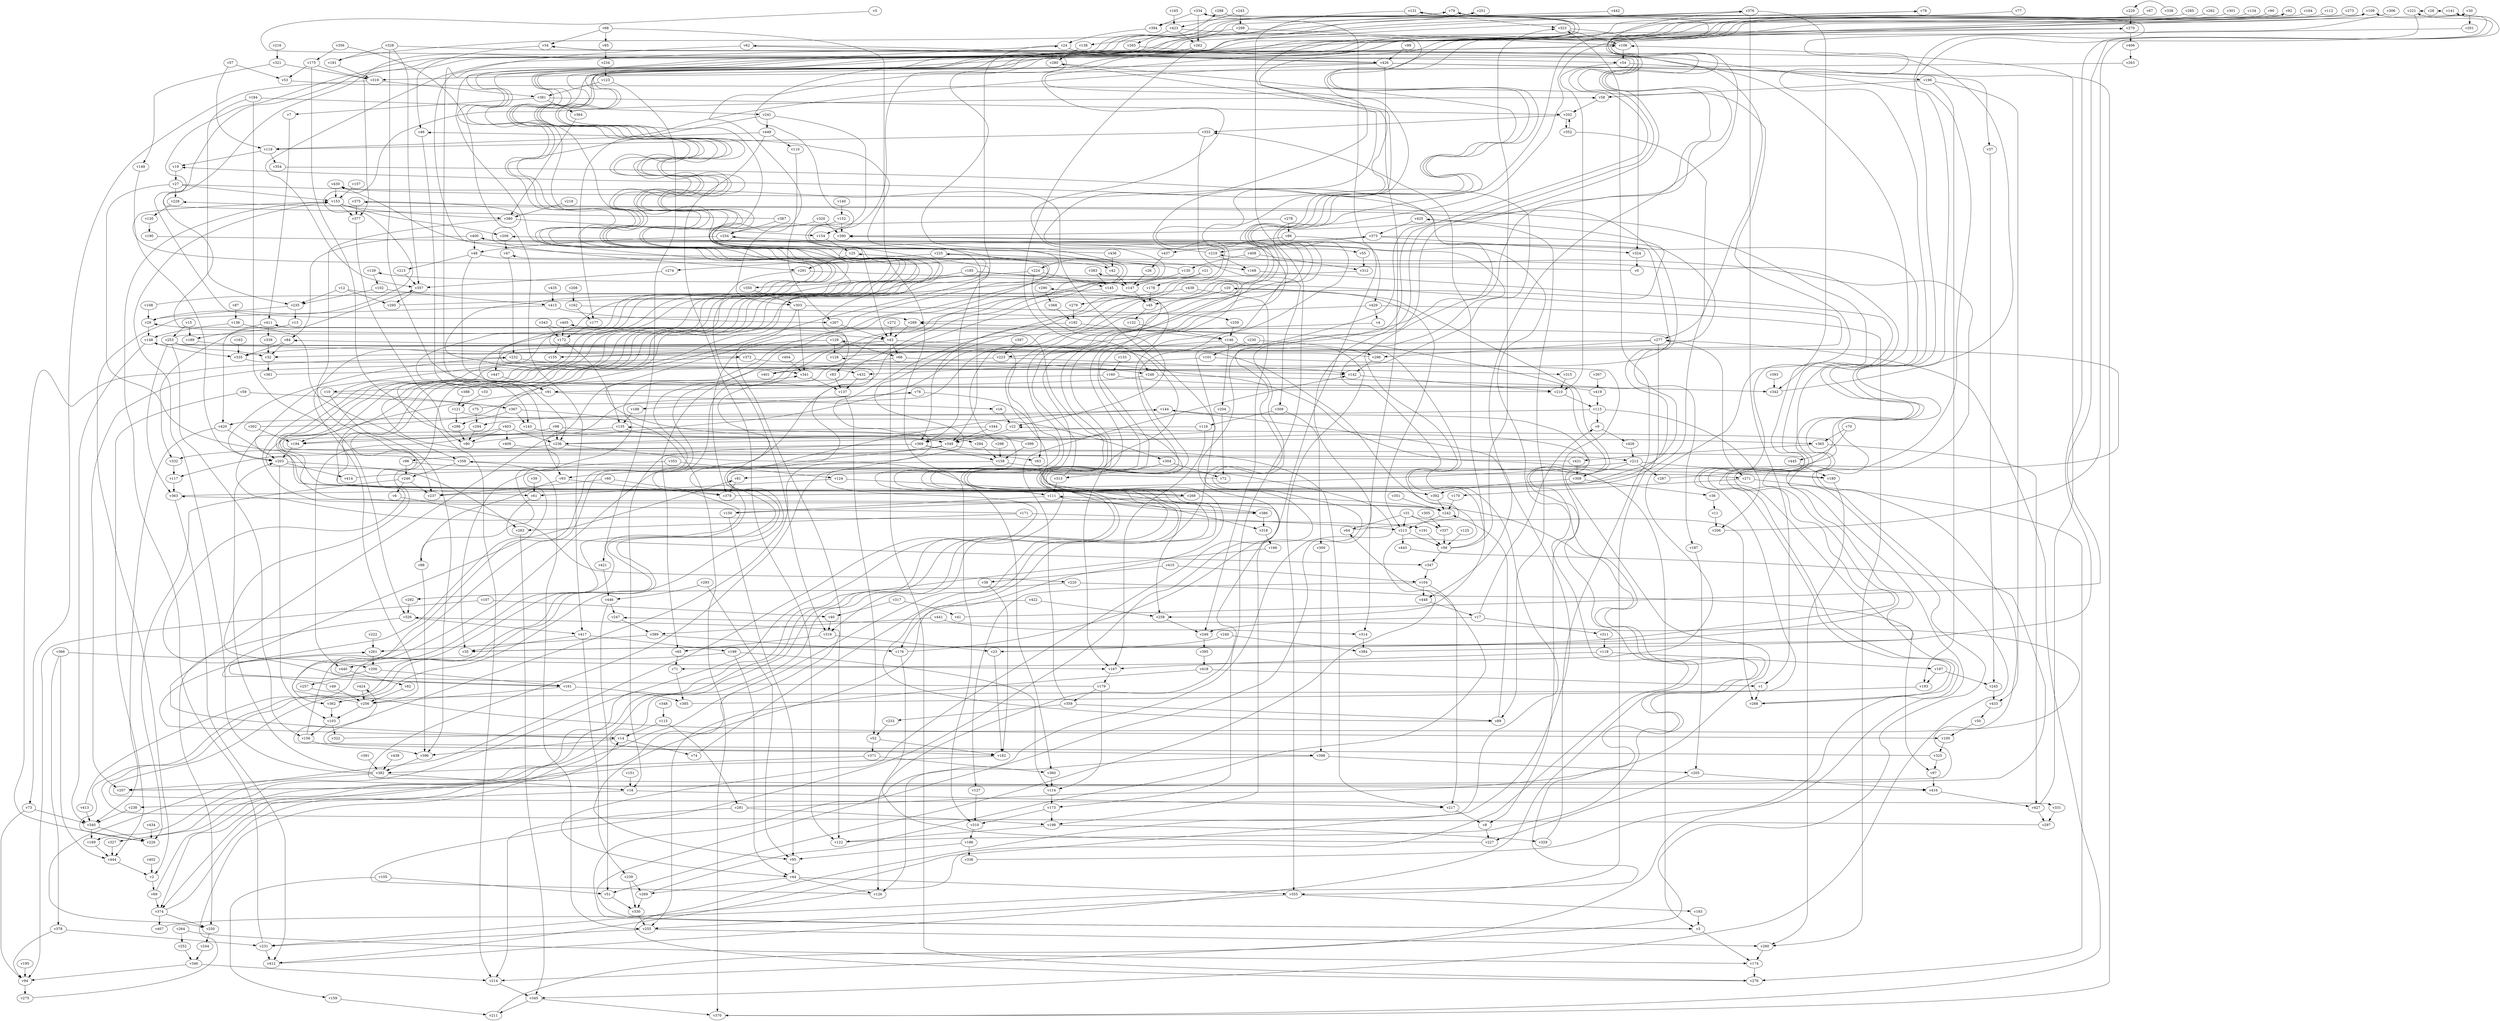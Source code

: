 // Benchmark game 665 - 450 vertices
// time_bound: 10
// targets: v66
digraph G {
    v0 [name="v0", player=1];
    v1 [name="v1", player=0];
    v2 [name="v2", player=0];
    v3 [name="v3", player=0];
    v4 [name="v4", player=0];
    v5 [name="v5", player=1];
    v6 [name="v6", player=0];
    v7 [name="v7", player=0];
    v8 [name="v8", player=1];
    v9 [name="v9", player=0];
    v10 [name="v10", player=0];
    v11 [name="v11", player=0];
    v12 [name="v12", player=1];
    v13 [name="v13", player=0];
    v14 [name="v14", player=1];
    v15 [name="v15", player=0];
    v16 [name="v16", player=0];
    v17 [name="v17", player=1];
    v18 [name="v18", player=1];
    v19 [name="v19", player=1];
    v20 [name="v20", player=0];
    v21 [name="v21", player=1];
    v22 [name="v22", player=1];
    v23 [name="v23", player=1];
    v24 [name="v24", player=0];
    v25 [name="v25", player=1];
    v26 [name="v26", player=0];
    v27 [name="v27", player=0];
    v28 [name="v28", player=0];
    v29 [name="v29", player=0];
    v30 [name="v30", player=0];
    v31 [name="v31", player=1];
    v32 [name="v32", player=1];
    v33 [name="v33", player=0];
    v34 [name="v34", player=1];
    v35 [name="v35", player=0];
    v36 [name="v36", player=0];
    v37 [name="v37", player=1];
    v38 [name="v38", player=0];
    v39 [name="v39", player=1];
    v40 [name="v40", player=0];
    v41 [name="v41", player=1];
    v42 [name="v42", player=1];
    v43 [name="v43", player=0];
    v44 [name="v44", player=1];
    v45 [name="v45", player=1];
    v46 [name="v46", player=1];
    v47 [name="v47", player=0];
    v48 [name="v48", player=1];
    v49 [name="v49", player=1];
    v50 [name="v50", player=1];
    v51 [name="v51", player=0];
    v52 [name="v52", player=1];
    v53 [name="v53", player=1];
    v54 [name="v54", player=0];
    v55 [name="v55", player=1];
    v56 [name="v56", player=1];
    v57 [name="v57", player=1];
    v58 [name="v58", player=0];
    v59 [name="v59", player=1];
    v60 [name="v60", player=0];
    v61 [name="v61", player=1];
    v62 [name="v62", player=0];
    v63 [name="v63", player=0];
    v64 [name="v64", player=1];
    v65 [name="v65", player=0];
    v66 [name="v66", player=0, target=1];
    v67 [name="v67", player=1];
    v68 [name="v68", player=1];
    v69 [name="v69", player=1];
    v70 [name="v70", player=0];
    v71 [name="v71", player=0];
    v72 [name="v72", player=0];
    v73 [name="v73", player=0];
    v74 [name="v74", player=0];
    v75 [name="v75", player=1];
    v76 [name="v76", player=1];
    v77 [name="v77", player=0];
    v78 [name="v78", player=0];
    v79 [name="v79", player=0];
    v80 [name="v80", player=1];
    v81 [name="v81", player=1];
    v82 [name="v82", player=0];
    v83 [name="v83", player=1];
    v84 [name="v84", player=1];
    v85 [name="v85", player=1];
    v86 [name="v86", player=0];
    v87 [name="v87", player=0];
    v88 [name="v88", player=0];
    v89 [name="v89", player=1];
    v90 [name="v90", player=1];
    v91 [name="v91", player=1];
    v92 [name="v92", player=0];
    v93 [name="v93", player=1];
    v94 [name="v94", player=0];
    v95 [name="v95", player=1];
    v96 [name="v96", player=0];
    v97 [name="v97", player=1];
    v98 [name="v98", player=0];
    v99 [name="v99", player=0];
    v100 [name="v100", player=0];
    v101 [name="v101", player=0];
    v102 [name="v102", player=1];
    v103 [name="v103", player=0];
    v104 [name="v104", player=0];
    v105 [name="v105", player=0];
    v106 [name="v106", player=1];
    v107 [name="v107", player=1];
    v108 [name="v108", player=1];
    v109 [name="v109", player=0];
    v110 [name="v110", player=0];
    v111 [name="v111", player=1];
    v112 [name="v112", player=0];
    v113 [name="v113", player=1];
    v114 [name="v114", player=0];
    v115 [name="v115", player=1];
    v116 [name="v116", player=0];
    v117 [name="v117", player=0];
    v118 [name="v118", player=1];
    v119 [name="v119", player=0];
    v120 [name="v120", player=0];
    v121 [name="v121", player=0];
    v122 [name="v122", player=0];
    v123 [name="v123", player=0];
    v124 [name="v124", player=0];
    v125 [name="v125", player=1];
    v126 [name="v126", player=0];
    v127 [name="v127", player=1];
    v128 [name="v128", player=0];
    v129 [name="v129", player=0];
    v130 [name="v130", player=1];
    v131 [name="v131", player=0];
    v132 [name="v132", player=1];
    v133 [name="v133", player=0];
    v134 [name="v134", player=0];
    v135 [name="v135", player=0];
    v136 [name="v136", player=1];
    v137 [name="v137", player=0];
    v138 [name="v138", player=0];
    v139 [name="v139", player=1];
    v140 [name="v140", player=1];
    v141 [name="v141", player=0];
    v142 [name="v142", player=1];
    v143 [name="v143", player=0];
    v144 [name="v144", player=1];
    v145 [name="v145", player=1];
    v146 [name="v146", player=0];
    v147 [name="v147", player=0];
    v148 [name="v148", player=1];
    v149 [name="v149", player=1];
    v150 [name="v150", player=0];
    v151 [name="v151", player=0];
    v152 [name="v152", player=0];
    v153 [name="v153", player=1];
    v154 [name="v154", player=0];
    v155 [name="v155", player=1];
    v156 [name="v156", player=0];
    v157 [name="v157", player=1];
    v158 [name="v158", player=1];
    v159 [name="v159", player=1];
    v160 [name="v160", player=0];
    v161 [name="v161", player=0];
    v162 [name="v162", player=1];
    v163 [name="v163", player=1];
    v164 [name="v164", player=0];
    v165 [name="v165", player=1];
    v166 [name="v166", player=1];
    v167 [name="v167", player=0];
    v168 [name="v168", player=0];
    v169 [name="v169", player=1];
    v170 [name="v170", player=1];
    v171 [name="v171", player=1];
    v172 [name="v172", player=0];
    v173 [name="v173", player=1];
    v174 [name="v174", player=0];
    v175 [name="v175", player=0];
    v176 [name="v176", player=1];
    v177 [name="v177", player=0];
    v178 [name="v178", player=0];
    v179 [name="v179", player=1];
    v180 [name="v180", player=1];
    v181 [name="v181", player=0];
    v182 [name="v182", player=1];
    v183 [name="v183", player=1];
    v184 [name="v184", player=1];
    v185 [name="v185", player=1];
    v186 [name="v186", player=0];
    v187 [name="v187", player=0];
    v188 [name="v188", player=1];
    v189 [name="v189", player=0];
    v190 [name="v190", player=1];
    v191 [name="v191", player=1];
    v192 [name="v192", player=1];
    v193 [name="v193", player=1];
    v194 [name="v194", player=1];
    v195 [name="v195", player=0];
    v196 [name="v196", player=1];
    v197 [name="v197", player=1];
    v198 [name="v198", player=1];
    v199 [name="v199", player=1];
    v200 [name="v200", player=0];
    v201 [name="v201", player=1];
    v202 [name="v202", player=1];
    v203 [name="v203", player=0];
    v204 [name="v204", player=1];
    v205 [name="v205", player=1];
    v206 [name="v206", player=1];
    v207 [name="v207", player=1];
    v208 [name="v208", player=1];
    v209 [name="v209", player=0];
    v210 [name="v210", player=1];
    v211 [name="v211", player=1];
    v212 [name="v212", player=1];
    v213 [name="v213", player=1];
    v214 [name="v214", player=1];
    v215 [name="v215", player=1];
    v216 [name="v216", player=1];
    v217 [name="v217", player=1];
    v218 [name="v218", player=1];
    v219 [name="v219", player=1];
    v220 [name="v220", player=0];
    v221 [name="v221", player=0];
    v222 [name="v222", player=1];
    v223 [name="v223", player=0];
    v224 [name="v224", player=1];
    v225 [name="v225", player=0];
    v226 [name="v226", player=1];
    v227 [name="v227", player=0];
    v228 [name="v228", player=1];
    v229 [name="v229", player=0];
    v230 [name="v230", player=0];
    v231 [name="v231", player=1];
    v232 [name="v232", player=1];
    v233 [name="v233", player=1];
    v234 [name="v234", player=0];
    v235 [name="v235", player=0];
    v236 [name="v236", player=1];
    v237 [name="v237", player=1];
    v238 [name="v238", player=1];
    v239 [name="v239", player=1];
    v240 [name="v240", player=1];
    v241 [name="v241", player=0];
    v242 [name="v242", player=1];
    v243 [name="v243", player=0];
    v244 [name="v244", player=0];
    v245 [name="v245", player=1];
    v246 [name="v246", player=1];
    v247 [name="v247", player=0];
    v248 [name="v248", player=0];
    v249 [name="v249", player=0];
    v250 [name="v250", player=0];
    v251 [name="v251", player=0];
    v252 [name="v252", player=0];
    v253 [name="v253", player=1];
    v254 [name="v254", player=1];
    v255 [name="v255", player=0];
    v256 [name="v256", player=1];
    v257 [name="v257", player=0];
    v258 [name="v258", player=1];
    v259 [name="v259", player=1];
    v260 [name="v260", player=0];
    v261 [name="v261", player=1];
    v262 [name="v262", player=1];
    v263 [name="v263", player=0];
    v264 [name="v264", player=1];
    v265 [name="v265", player=0];
    v266 [name="v266", player=0];
    v267 [name="v267", player=1];
    v268 [name="v268", player=0];
    v269 [name="v269", player=1];
    v270 [name="v270", player=1];
    v271 [name="v271", player=1];
    v272 [name="v272", player=0];
    v273 [name="v273", player=1];
    v274 [name="v274", player=0];
    v275 [name="v275", player=0];
    v276 [name="v276", player=1];
    v277 [name="v277", player=0];
    v278 [name="v278", player=1];
    v279 [name="v279", player=0];
    v280 [name="v280", player=1];
    v281 [name="v281", player=0];
    v282 [name="v282", player=1];
    v283 [name="v283", player=1];
    v284 [name="v284", player=0];
    v285 [name="v285", player=0];
    v286 [name="v286", player=0];
    v287 [name="v287", player=1];
    v288 [name="v288", player=1];
    v289 [name="v289", player=0];
    v290 [name="v290", player=0];
    v291 [name="v291", player=1];
    v292 [name="v292", player=1];
    v293 [name="v293", player=0];
    v294 [name="v294", player=1];
    v295 [name="v295", player=0];
    v296 [name="v296", player=1];
    v297 [name="v297", player=1];
    v298 [name="v298", player=0];
    v299 [name="v299", player=0];
    v300 [name="v300", player=1];
    v301 [name="v301", player=0];
    v302 [name="v302", player=1];
    v303 [name="v303", player=1];
    v304 [name="v304", player=1];
    v305 [name="v305", player=0];
    v306 [name="v306", player=1];
    v307 [name="v307", player=0];
    v308 [name="v308", player=0];
    v309 [name="v309", player=1];
    v310 [name="v310", player=1];
    v311 [name="v311", player=0];
    v312 [name="v312", player=0];
    v313 [name="v313", player=1];
    v314 [name="v314", player=0];
    v315 [name="v315", player=1];
    v316 [name="v316", player=1];
    v317 [name="v317", player=1];
    v318 [name="v318", player=1];
    v319 [name="v319", player=1];
    v320 [name="v320", player=0];
    v321 [name="v321", player=0];
    v322 [name="v322", player=1];
    v323 [name="v323", player=1];
    v324 [name="v324", player=0];
    v325 [name="v325", player=1];
    v326 [name="v326", player=1];
    v327 [name="v327", player=1];
    v328 [name="v328", player=0];
    v329 [name="v329", player=0];
    v330 [name="v330", player=0];
    v331 [name="v331", player=1];
    v332 [name="v332", player=0];
    v333 [name="v333", player=1];
    v334 [name="v334", player=0];
    v335 [name="v335", player=0];
    v336 [name="v336", player=0];
    v337 [name="v337", player=1];
    v338 [name="v338", player=1];
    v339 [name="v339", player=1];
    v340 [name="v340", player=1];
    v341 [name="v341", player=1];
    v342 [name="v342", player=1];
    v343 [name="v343", player=1];
    v344 [name="v344", player=0];
    v345 [name="v345", player=0];
    v346 [name="v346", player=0];
    v347 [name="v347", player=1];
    v348 [name="v348", player=0];
    v349 [name="v349", player=0];
    v350 [name="v350", player=1];
    v351 [name="v351", player=0];
    v352 [name="v352", player=1];
    v353 [name="v353", player=0];
    v354 [name="v354", player=0];
    v355 [name="v355", player=1];
    v356 [name="v356", player=1];
    v357 [name="v357", player=1];
    v358 [name="v358", player=0];
    v359 [name="v359", player=0];
    v360 [name="v360", player=0];
    v361 [name="v361", player=0];
    v362 [name="v362", player=0];
    v363 [name="v363", player=1];
    v364 [name="v364", player=1];
    v365 [name="v365", player=0];
    v366 [name="v366", player=0];
    v367 [name="v367", player=1];
    v368 [name="v368", player=1];
    v369 [name="v369", player=0];
    v370 [name="v370", player=0];
    v371 [name="v371", player=0];
    v372 [name="v372", player=0];
    v373 [name="v373", player=1];
    v374 [name="v374", player=1];
    v375 [name="v375", player=1];
    v376 [name="v376", player=1];
    v377 [name="v377", player=0];
    v378 [name="v378", player=1];
    v379 [name="v379", player=1];
    v380 [name="v380", player=1];
    v381 [name="v381", player=1];
    v382 [name="v382", player=0];
    v383 [name="v383", player=0];
    v384 [name="v384", player=0];
    v385 [name="v385", player=1];
    v386 [name="v386", player=0];
    v387 [name="v387", player=0];
    v388 [name="v388", player=0];
    v389 [name="v389", player=0];
    v390 [name="v390", player=0];
    v391 [name="v391", player=1];
    v392 [name="v392", player=1];
    v393 [name="v393", player=1];
    v394 [name="v394", player=0];
    v395 [name="v395", player=1];
    v396 [name="v396", player=1];
    v397 [name="v397", player=1];
    v398 [name="v398", player=1];
    v399 [name="v399", player=0];
    v400 [name="v400", player=0];
    v401 [name="v401", player=0];
    v402 [name="v402", player=0];
    v403 [name="v403", player=0];
    v404 [name="v404", player=0];
    v405 [name="v405", player=1];
    v406 [name="v406", player=0];
    v407 [name="v407", player=1];
    v408 [name="v408", player=1];
    v409 [name="v409", player=0];
    v410 [name="v410", player=1];
    v411 [name="v411", player=0];
    v412 [name="v412", player=0];
    v413 [name="v413", player=0];
    v414 [name="v414", player=1];
    v415 [name="v415", player=0];
    v416 [name="v416", player=1];
    v417 [name="v417", player=0];
    v418 [name="v418", player=1];
    v419 [name="v419", player=1];
    v420 [name="v420", player=0];
    v421 [name="v421", player=0];
    v422 [name="v422", player=1];
    v423 [name="v423", player=1];
    v424 [name="v424", player=0];
    v425 [name="v425", player=0];
    v426 [name="v426", player=0];
    v427 [name="v427", player=0];
    v428 [name="v428", player=0];
    v429 [name="v429", player=1];
    v430 [name="v430", player=0];
    v431 [name="v431", player=0];
    v432 [name="v432", player=0];
    v433 [name="v433", player=1];
    v434 [name="v434", player=1];
    v435 [name="v435", player=0];
    v436 [name="v436", player=1];
    v437 [name="v437", player=0];
    v438 [name="v438", player=1];
    v439 [name="v439", player=0];
    v440 [name="v440", player=0];
    v441 [name="v441", player=1];
    v442 [name="v442", player=0];
    v443 [name="v443", player=0];
    v444 [name="v444", player=0];
    v445 [name="v445", player=1];
    v446 [name="v446", player=1];
    v447 [name="v447", player=0];
    v448 [name="v448", player=1];
    v449 [name="v449", player=1];

    v0 -> v153 [constraint="t < 5"];
    v1 -> v268;
    v2 -> v69;
    v3 -> v376 [constraint="t >= 1"];
    v4 -> v335 [constraint="t >= 5"];
    v5 -> v54 [constraint="t >= 5"];
    v6 -> v220 [constraint="t < 10"];
    v7 -> v411;
    v8 -> v227;
    v9 -> v428;
    v10 -> v367;
    v11 -> v206;
    v12 -> v182 [constraint="t >= 3"];
    v13 -> v189 [constraint="t mod 2 == 0"];
    v14 -> v261 [constraint="t mod 3 == 2"];
    v15 -> v253;
    v16 -> v22;
    v17 -> v9;
    v18 -> v238;
    v19 -> v27;
    v20 -> v45;
    v21 -> v61 [constraint="t mod 4 == 3"];
    v22 -> v349;
    v23 -> v182;
    v24 -> v214 [constraint="t >= 3"];
    v25 -> v291;
    v26 -> v147;
    v27 -> v228;
    v28 -> v221 [constraint="t mod 4 == 3"];
    v29 -> v58 [constraint="t < 9"];
    v30 -> v201;
    v31 -> v337;
    v32 -> v361;
    v33 -> v121;
    v34 -> v46;
    v35 -> v390 [constraint="t < 15"];
    v36 -> v11;
    v37 -> v245;
    v38 -> v182;
    v39 -> v61;
    v40 -> v316;
    v41 -> v221 [constraint="t < 5"];
    v42 -> v224 [constraint="t >= 2"];
    v43 -> v66;
    v44 -> v269;
    v45 -> v132;
    v46 -> v93;
    v47 -> v232;
    v48 -> v215;
    v49 -> v225 [constraint="t >= 5"];
    v50 -> v100;
    v51 -> v330;
    v52 -> v182;
    v53 -> v71 [constraint="t >= 2"];
    v54 -> v196;
    v55 -> v312;
    v56 -> v347;
    v57 -> v53;
    v58 -> v202;
    v59 -> v444;
    v60 -> v237;
    v61 -> v347 [constraint="t mod 3 == 2"];
    v62 -> v236;
    v63 -> v95 [constraint="t mod 5 == 1"];
    v64 -> v131 [constraint="t >= 1"];
    v65 -> v71;
    v66 -> v401;
    v67 -> v191 [constraint="t mod 2 == 1"];
    v68 -> v310;
    v69 -> v383 [constraint="t >= 3"];
    v70 -> v445;
    v71 -> v385;
    v72 -> v358 [constraint="t mod 3 == 0"];
    v73 -> v340;
    v74 -> v270 [constraint="t mod 2 == 1"];
    v75 -> v92 [constraint="t >= 5"];
    v76 -> v63;
    v77 -> v315 [constraint="t mod 5 == 4"];
    v78 -> v357 [constraint="t mod 5 == 3"];
    v79 -> v266 [constraint="t mod 2 == 0"];
    v80 -> v280 [constraint="t < 7"];
    v81 -> v379;
    v82 -> v256;
    v83 -> v137;
    v84 -> v335;
    v85 -> v234;
    v86 -> v429;
    v87 -> v136;
    v88 -> v76 [constraint="t >= 4"];
    v89 -> v242;
    v90 -> v398 [constraint="t mod 3 == 1"];
    v91 -> v16;
    v92 -> v412 [constraint="t < 13"];
    v93 -> v88;
    v94 -> v275;
    v95 -> v44;
    v96 -> v3 [constraint="t < 14"];
    v97 -> v416;
    v98 -> v440;
    v99 -> v426;
    v100 -> v325;
    v101 -> v432;
    v102 -> v415;
    v103 -> v322;
    v104 -> v127;
    v105 -> v51;
    v106 -> v54;
    v107 -> v40;
    v108 -> v45 [constraint="t mod 2 == 1"];
    v109 -> v390 [constraint="t >= 2"];
    v110 -> v267;
    v111 -> v148 [constraint="t < 12"];
    v112 -> v386 [constraint="t mod 3 == 0"];
    v113 -> v206;
    v114 -> v173;
    v115 -> v14;
    v116 -> v369;
    v117 -> v363;
    v118 -> v197;
    v119 -> v354;
    v120 -> v190;
    v121 -> v304 [constraint="t < 12"];
    v122 -> v289 [constraint="t mod 5 == 0"];
    v123 -> v381;
    v124 -> v61;
    v125 -> v56;
    v126 -> v29 [constraint="t mod 5 == 4"];
    v127 -> v310;
    v128 -> v430 [constraint="t < 5"];
    v129 -> v379;
    v130 -> v430 [constraint="t mod 3 == 1"];
    v131 -> v173;
    v132 -> v146;
    v133 -> v160;
    v134 -> v362 [constraint="t >= 1"];
    v135 -> v194;
    v136 -> v148;
    v137 -> v52;
    v138 -> v280;
    v139 -> v102;
    v140 -> v152;
    v141 -> v28 [constraint="t < 10"];
    v142 -> v210;
    v143 -> v89 [constraint="t mod 4 == 0"];
    v144 -> v448;
    v145 -> v432 [constraint="t >= 4"];
    v146 -> v204;
    v147 -> v45;
    v148 -> v340;
    v149 -> v203;
    v150 -> v95;
    v151 -> v18;
    v152 -> v303;
    v153 -> v380;
    v154 -> v25;
    v155 -> v139 [constraint="t >= 4"];
    v156 -> v47 [constraint="t < 15"];
    v157 -> v153;
    v158 -> v3;
    v159 -> v211;
    v160 -> v342;
    v161 -> v81 [constraint="t mod 3 == 0"];
    v162 -> v316 [constraint="t >= 3"];
    v163 -> v335;
    v164 -> v250 [constraint="t < 7"];
    v165 -> v423;
    v166 -> v327 [constraint="t < 8"];
    v167 -> v179;
    v168 -> v268 [constraint="t >= 4"];
    v169 -> v444;
    v170 -> v242;
    v171 -> v376 [constraint="t mod 3 == 0"];
    v172 -> v155;
    v173 -> v310;
    v174 -> v276;
    v175 -> v319;
    v176 -> v111 [constraint="t < 11"];
    v177 -> v172;
    v178 -> v45;
    v179 -> v334 [constraint="t < 15"];
    v180 -> v128 [constraint="t < 5"];
    v181 -> v288 [constraint="t mod 3 == 0"];
    v182 -> v374 [constraint="t mod 2 == 1"];
    v183 -> v3;
    v184 -> v235;
    v185 -> v111 [constraint="t mod 2 == 0"];
    v186 -> v336;
    v187 -> v205;
    v188 -> v135;
    v189 -> v51 [constraint="t < 10"];
    v190 -> v231 [constraint="t < 10"];
    v191 -> v56;
    v192 -> v369;
    v193 -> v362 [constraint="t mod 4 == 0"];
    v194 -> v203;
    v195 -> v94;
    v196 -> v193;
    v197 -> v193;
    v198 -> v122;
    v199 -> v44;
    v200 -> v161;
    v201 -> v271 [constraint="t < 13"];
    v202 -> v352;
    v203 -> v414;
    v204 -> v72;
    v205 -> v416;
    v206 -> v141 [constraint="t mod 2 == 1"];
    v207 -> v219 [constraint="t < 12"];
    v208 -> v162;
    v209 -> v47;
    v210 -> v113;
    v211 -> v79 [constraint="t >= 2"];
    v212 -> v180;
    v213 -> v56;
    v214 -> v345;
    v215 -> v357;
    v216 -> v321;
    v217 -> v8;
    v218 -> v380;
    v219 -> v254 [constraint="t mod 2 == 0"];
    v220 -> v97;
    v221 -> v345 [constraint="t < 8"];
    v222 -> v261;
    v223 -> v65;
    v224 -> v350;
    v225 -> v168;
    v226 -> v232 [constraint="t < 11"];
    v227 -> v109 [constraint="t < 13"];
    v228 -> v120;
    v229 -> v270;
    v230 -> v296;
    v231 -> v412;
    v232 -> v203;
    v233 -> v52;
    v234 -> v123;
    v235 -> v13;
    v236 -> v332;
    v237 -> v228 [constraint="t mod 2 == 1"];
    v238 -> v340;
    v239 -> v330;
    v240 -> v384;
    v241 -> v210 [constraint="t < 13"];
    v242 -> v213;
    v243 -> v299;
    v244 -> v346;
    v245 -> v433;
    v246 -> v237;
    v247 -> v389;
    v248 -> v91;
    v249 -> v395;
    v250 -> v244;
    v251 -> v289 [constraint="t mod 5 == 1"];
    v252 -> v346;
    v253 -> v24 [constraint="t < 15"];
    v254 -> v48;
    v255 -> v260;
    v256 -> v46 [constraint="t < 13"];
    v257 -> v100 [constraint="t >= 4"];
    v258 -> v249;
    v259 -> v146;
    v260 -> v174;
    v261 -> v200;
    v262 -> v14 [constraint="t >= 1"];
    v263 -> v392 [constraint="t >= 4"];
    v264 -> v174 [constraint="t < 7"];
    v265 -> v237 [constraint="t >= 1"];
    v266 -> v242;
    v267 -> v43;
    v268 -> v25 [constraint="t < 7"];
    v269 -> v64 [constraint="t >= 4"];
    v270 -> v406;
    v271 -> v276;
    v272 -> v43;
    v273 -> v374 [constraint="t >= 2"];
    v274 -> v357;
    v275 -> v14 [constraint="t >= 4"];
    v276 -> v84 [constraint="t >= 1"];
    v277 -> v355;
    v278 -> v242 [constraint="t < 8"];
    v279 -> v192;
    v280 -> v169 [constraint="t < 13"];
    v281 -> v20 [constraint="t >= 2"];
    v282 -> v55 [constraint="t < 8"];
    v283 -> v345;
    v284 -> v158;
    v285 -> v365 [constraint="t mod 5 == 4"];
    v286 -> v80;
    v287 -> v22 [constraint="t >= 5"];
    v288 -> v416 [constraint="t < 11"];
    v289 -> v43;
    v290 -> v368;
    v291 -> v147;
    v292 -> v326;
    v293 -> v95;
    v294 -> v80;
    v295 -> v425 [constraint="t >= 3"];
    v296 -> v251 [constraint="t >= 1"];
    v297 -> v144 [constraint="t mod 4 == 0"];
    v298 -> v236 [constraint="t mod 5 == 3"];
    v299 -> v138;
    v300 -> v398;
    v301 -> v194 [constraint="t < 11"];
    v302 -> v341 [constraint="t < 13"];
    v303 -> v259;
    v304 -> v313;
    v305 -> v337;
    v306 -> v35 [constraint="t >= 3"];
    v307 -> v419;
    v308 -> v392;
    v309 -> v300;
    v310 -> v186;
    v311 -> v118;
    v312 -> v167 [constraint="t >= 4"];
    v313 -> v290 [constraint="t mod 3 == 2"];
    v314 -> v384;
    v315 -> v210;
    v316 -> v23;
    v317 -> v40;
    v318 -> v166;
    v319 -> v381;
    v320 -> v390;
    v321 -> v149;
    v322 -> v247 [constraint="t mod 5 == 1"];
    v323 -> v106;
    v324 -> v0;
    v325 -> v424 [constraint="t < 5"];
    v326 -> v417;
    v327 -> v209 [constraint="t mod 4 == 0"];
    v328 -> v44 [constraint="t mod 2 == 1"];
    v329 -> v323;
    v330 -> v255;
    v331 -> v297;
    v332 -> v117;
    v333 -> v119;
    v334 -> v262;
    v335 -> v331 [constraint="t mod 2 == 1"];
    v336 -> v34 [constraint="t < 8"];
    v337 -> v56;
    v338 -> v229 [constraint="t >= 2"];
    v339 -> v32;
    v340 -> v226;
    v341 -> v137;
    v342 -> v34 [constraint="t >= 4"];
    v343 -> v161 [constraint="t mod 5 == 2"];
    v344 -> v212 [constraint="t >= 4"];
    v345 -> v211;
    v346 -> v94;
    v347 -> v104;
    v348 -> v115;
    v349 -> v226 [constraint="t >= 2"];
    v350 -> v303;
    v351 -> v242;
    v352 -> v202 [constraint="t mod 2 == 1"];
    v353 -> v124;
    v354 -> v236 [constraint="t < 12"];
    v355 -> v255;
    v356 -> v417;
    v357 -> v295;
    v358 -> v357 [constraint="t < 6"];
    v359 -> v233;
    v360 -> v114;
    v361 -> v405 [constraint="t >= 2"];
    v362 -> v103;
    v363 -> v144 [constraint="t mod 5 == 1"];
    v364 -> v380;
    v365 -> v431;
    v366 -> v200;
    v367 -> v370;
    v368 -> v192;
    v369 -> v63;
    v370 -> v277 [constraint="t >= 2"];
    v371 -> v360;
    v372 -> v207;
    v373 -> v32 [constraint="t >= 3"];
    v374 -> v326 [constraint="t mod 4 == 0"];
    v375 -> v291 [constraint="t mod 4 == 0"];
    v376 -> v1;
    v377 -> v80;
    v378 -> v94;
    v379 -> v400 [constraint="t mod 2 == 0"];
    v380 -> v237;
    v381 -> v7;
    v382 -> v207;
    v383 -> v145;
    v384 -> v109 [constraint="t >= 2"];
    v385 -> v375 [constraint="t < 8"];
    v386 -> v411 [constraint="t >= 1"];
    v387 -> v79 [constraint="t < 11"];
    v388 -> v121;
    v389 -> v176;
    v390 -> v258 [constraint="t mod 4 == 1"];
    v391 -> v382;
    v392 -> v106 [constraint="t < 11"];
    v393 -> v342;
    v394 -> v24;
    v395 -> v418;
    v396 -> v382;
    v397 -> v223;
    v398 -> v205;
    v399 -> v62 [constraint="t < 8"];
    v400 -> v349;
    v401 -> v19 [constraint="t mod 5 == 0"];
    v402 -> v2;
    v403 -> v266 [constraint="t < 10"];
    v404 -> v341;
    v405 -> v172;
    v406 -> v263;
    v407 -> v363 [constraint="t < 8"];
    v408 -> v312;
    v409 -> v35 [constraint="t mod 3 == 1"];
    v410 -> v104;
    v411 -> v339;
    v412 -> v135 [constraint="t mod 4 == 2"];
    v413 -> v30 [constraint="t < 6"];
    v414 -> v129 [constraint="t mod 4 == 1"];
    v415 -> v267;
    v416 -> v427;
    v417 -> v199;
    v418 -> v255;
    v419 -> v270 [constraint="t mod 2 == 1"];
    v420 -> v340;
    v421 -> v446;
    v422 -> v176;
    v423 -> v318 [constraint="t >= 2"];
    v424 -> v256;
    v425 -> v89;
    v426 -> v370;
    v427 -> v106;
    v428 -> v212;
    v429 -> v4;
    v430 -> v153;
    v431 -> v373 [constraint="t < 7"];
    v432 -> v137;
    v433 -> v50;
    v434 -> v226;
    v435 -> v415;
    v436 -> v78 [constraint="t mod 2 == 0"];
    v437 -> v26;
    v438 -> v382;
    v439 -> v279;
    v440 -> v82;
    v441 -> v314;
    v442 -> v43 [constraint="t >= 5"];
    v443 -> v207 [constraint="t >= 1"];
    v444 -> v2;
    v445 -> v180;
    v446 -> v51;
    v447 -> v91;
    v448 -> v17;
    v449 -> v119;
    v293 -> v446;
    v349 -> v217;
    v20 -> v213;
    v56 -> v333;
    v105 -> v159;
    v429 -> v260;
    v254 -> v43;
    v192 -> v146;
    v281 -> v214;
    v212 -> v308;
    v14 -> v74;
    v374 -> v250;
    v225 -> v274;
    v367 -> v143;
    v232 -> v341;
    v104 -> v217;
    v422 -> v258;
    v113 -> v9;
    v446 -> v247;
    v291 -> v316;
    v277 -> v271;
    v417 -> v239;
    v21 -> v178;
    v420 -> v203;
    v15 -> v189;
    v14 -> v396;
    v12 -> v295;
    v29 -> v148;
    v241 -> v449;
    v48 -> v91;
    v413 -> v340;
    v369 -> v117;
    v57 -> v119;
    v246 -> v6;
    v219 -> v168;
    v196 -> v433;
    v236 -> v360;
    v129 -> v128;
    v345 -> v370;
    v423 -> v262;
    v48 -> v42;
    v343 -> v172;
    v333 -> v309;
    v358 -> v255;
    v111 -> v386;
    v202 -> v333;
    v171 -> v213;
    v298 -> v158;
    v43 -> v276;
    v212 -> v81;
    v54 -> v210;
    v441 -> v389;
    v176 -> v126;
    v296 -> v142;
    v49 -> v256;
    v124 -> v266;
    v111 -> v150;
    v129 -> v66;
    v426 -> v177;
    v230 -> v101;
    v181 -> v319;
    v271 -> v170;
    v253 -> v156;
    v400 -> v84;
    v43 -> v447;
    v363 -> v412;
    v180 -> v260;
    v253 -> v32;
    v98 -> v236;
    v376 -> v342;
    v386 -> v318;
    v144 -> v294;
    v326 -> v250;
    v380 -> v154;
    v119 -> v19;
    v403 -> v409;
    v68 -> v34;
    v417 -> v35;
    v56 -> v323;
    v121 -> v286;
    v371 -> v382;
    v309 -> v116;
    v27 -> v332;
    v349 -> v96;
    v246 -> v226;
    v31 -> v268;
    v224 -> v145;
    v303 -> v341;
    v162 -> v177;
    v17 -> v311;
    v328 -> v181;
    v86 -> v437;
    v224 -> v22;
    v365 -> v427;
    v84 -> v32;
    v62 -> v426;
    v369 -> v18;
    v334 -> v198;
    v415 -> v2;
    v243 -> v423;
    v382 -> v153;
    v10 -> v396;
    v328 -> v143;
    v76 -> v188;
    v253 -> v363;
    v31 -> v213;
    v269 -> v330;
    v281 -> v198;
    v299 -> v106;
    v135 -> v349;
    v116 -> v167;
    v356 -> v175;
    v199 -> v114;
    v203 -> v103;
    v410 -> v38;
    v426 -> v319;
    v197 -> v245;
    v158 -> v93;
    v93 -> v379;
    v60 -> v379;
    v184 -> v241;
    v262 -> v248;
    v200 -> v257;
    v186 -> v95;
    v59 -> v367;
    v31 -> v64;
    v353 -> v35;
    v212 -> v287;
    v321 -> v319;
    v372 -> v142;
    v392 -> v242;
    v106 -> v377;
    v196 -> v58;
    v104 -> v448;
    v27 -> v258;
    v375 -> v377;
    v52 -> v371;
    v96 -> v246;
    v340 -> v169;
    v429 -> v289;
    v403 -> v80;
    v419 -> v113;
    v24 -> v426;
    v369 -> v158;
    v148 -> v335;
    v152 -> v390;
    v101 -> v8;
    v308 -> v36;
    v317 -> v41;
    v220 -> v292;
    v449 -> v110;
    v161 -> v256;
    v431 -> v308;
    v334 -> v394;
    v325 -> v97;
    v387 -> v254;
    v146 -> v355;
    v91 -> v194;
    v205 -> v227;
    v423 -> v265;
    v378 -> v231;
    v198 -> v329;
    v346 -> v214;
    v367 -> v286;
    v240 -> v23;
    v175 -> v53;
    v3 -> v174;
    v98 -> v284;
    v179 -> v114;
    v352 -> v277;
    v403 -> v236;
    v319 -> v73;
    v102 -> v235;
    v255 -> v231;
    v18 -> v217;
    v153 -> v209;
    v70 -> v365;
    v130 -> v147;
    v88 -> v396;
    v389 -> v261;
    v426 -> v314;
    v75 -> v294;
    v427 -> v297;
    v381 -> v364;
    v256 -> v103;
    v203 -> v283;
    v411 -> v420;
    v358 -> v246;
    v278 -> v86;
    v160 -> v10;
    v115 -> v281;
    v43 -> v155;
    v241 -> v154;
    v426 -> v37;
    v382 -> v203;
    v185 -> v147;
    v185 -> v83;
    v68 -> v85;
    v373 -> v324;
    v73 -> v94;
    v175 -> v214;
    v302 -> v194;
    v277 -> v256;
    v213 -> v443;
    v253 -> v372;
    v439 -> v249;
    v399 -> v158;
    v131 -> v323;
    v344 -> v349;
    v373 -> v219;
    v366 -> v444;
    v313 -> v111;
    v408 -> v130;
    v12 -> v235;
    v156 -> v396;
    v316 -> v65;
    v381 -> v202;
    v449 -> v122;
    v327 -> v444;
    v382 -> v18;
    v418 -> v1;
    v320 -> v254;
    v328 -> v357;
    v400 -> v48;
    v231 -> v153;
    v303 -> v122;
    v66 -> v248;
    v398 -> v126;
    v173 -> v198;
    v436 -> v42;
    v304 -> v72;
    v103 -> v156;
    v172 -> v135;
    v376 -> v394;
    v355 -> v183;
    v123 -> v421;
    v44 -> v355;
    v359 -> v89;
    v44 -> v126;
    v43 -> v167;
    v277 -> v296;
    v153 -> v377;
    v264 -> v252;
    v223 -> v142;
    v359 -> v142;
    v179 -> v359;
    v199 -> v440;
    v146 -> v223;
    v239 -> v269;
    v42 -> v147;
    v136 -> v358;
    v184 -> v326;
    v108 -> v29;
    v266 -> v150;
    v374 -> v407;
    v248 -> v187;
    v113 -> v420;
    v323 -> v324;
    v27 -> v153;
    v17 -> v249;
    v366 -> v378;
    v118 -> v167;
    v425 -> v373;
    v171 -> v283;
    v69 -> v374;
    v161 -> v385;
    v107 -> v94;
    v235 -> v29;
    v24 -> v369;
}

